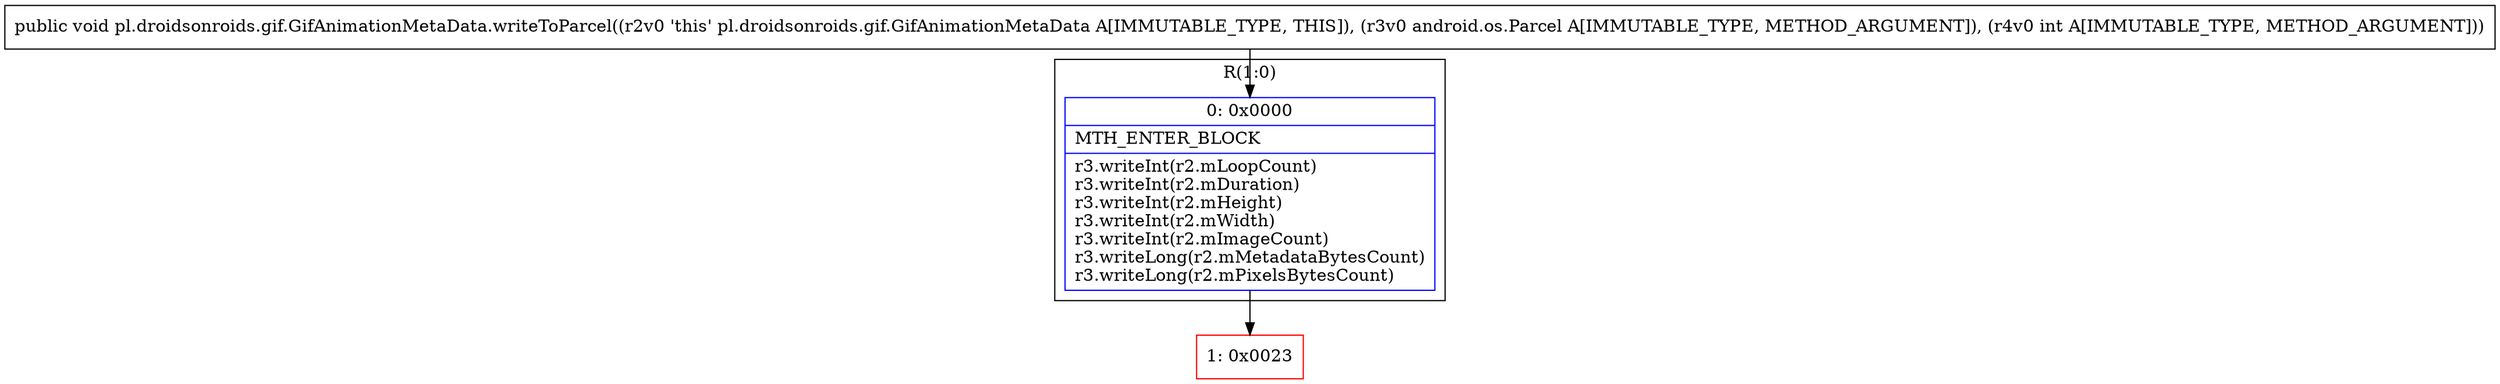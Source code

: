 digraph "CFG forpl.droidsonroids.gif.GifAnimationMetaData.writeToParcel(Landroid\/os\/Parcel;I)V" {
subgraph cluster_Region_845283184 {
label = "R(1:0)";
node [shape=record,color=blue];
Node_0 [shape=record,label="{0\:\ 0x0000|MTH_ENTER_BLOCK\l|r3.writeInt(r2.mLoopCount)\lr3.writeInt(r2.mDuration)\lr3.writeInt(r2.mHeight)\lr3.writeInt(r2.mWidth)\lr3.writeInt(r2.mImageCount)\lr3.writeLong(r2.mMetadataBytesCount)\lr3.writeLong(r2.mPixelsBytesCount)\l}"];
}
Node_1 [shape=record,color=red,label="{1\:\ 0x0023}"];
MethodNode[shape=record,label="{public void pl.droidsonroids.gif.GifAnimationMetaData.writeToParcel((r2v0 'this' pl.droidsonroids.gif.GifAnimationMetaData A[IMMUTABLE_TYPE, THIS]), (r3v0 android.os.Parcel A[IMMUTABLE_TYPE, METHOD_ARGUMENT]), (r4v0 int A[IMMUTABLE_TYPE, METHOD_ARGUMENT])) }"];
MethodNode -> Node_0;
Node_0 -> Node_1;
}

